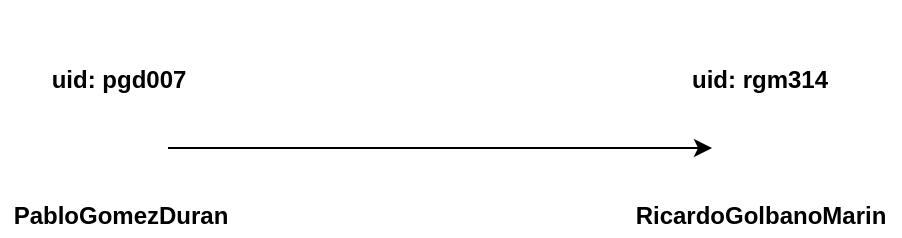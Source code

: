 <mxfile version="12.9.7" type="device"><diagram id="yuQPI98vXx0ofhXXwVnL" name="Page-1"><mxGraphModel dx="1221" dy="696" grid="1" gridSize="10" guides="1" tooltips="1" connect="1" arrows="1" fold="1" page="1" pageScale="1" pageWidth="827" pageHeight="1169" math="0" shadow="0"><root><mxCell id="0"/><mxCell id="1" parent="0"/><mxCell id="Rk8jkysvFzLnJgMZytIT-4" value="" style="shape=image;html=1;verticalAlign=top;verticalLabelPosition=bottom;labelBackgroundColor=#ffffff;imageAspect=0;aspect=fixed;image=https://cdn2.iconfinder.com/data/icons/pittogrammi/142/04-128.png" parent="1" vertex="1"><mxGeometry x="224" y="60" width="48" height="48" as="geometry"/></mxCell><mxCell id="Rk8jkysvFzLnJgMZytIT-5" value="" style="shape=image;html=1;verticalAlign=top;verticalLabelPosition=bottom;labelBackgroundColor=#ffffff;imageAspect=0;aspect=fixed;image=https://cdn2.iconfinder.com/data/icons/pittogrammi/142/04-128.png" parent="1" vertex="1"><mxGeometry x="544" y="60" width="48" height="48" as="geometry"/></mxCell><mxCell id="Rk8jkysvFzLnJgMZytIT-6" value="PabloGomezDuran" style="text;html=1;align=center;verticalAlign=middle;resizable=0;points=[];autosize=1;fontStyle=1" parent="1" vertex="1"><mxGeometry x="188" y="108" width="120" height="20" as="geometry"/></mxCell><mxCell id="Rk8jkysvFzLnJgMZytIT-7" value="RicardoGolbanoMarin" style="text;html=1;align=center;verticalAlign=middle;resizable=0;points=[];autosize=1;fontStyle=1" parent="1" vertex="1"><mxGeometry x="498" y="108" width="140" height="20" as="geometry"/></mxCell><mxCell id="Rk8jkysvFzLnJgMZytIT-8" value="" style="shape=image;verticalLabelPosition=bottom;labelBackgroundColor=#ffffff;verticalAlign=top;aspect=fixed;imageAspect=0;image=https://media.discordapp.net/attachments/695740260474421300/696089769620275250/add-friend.png?width=300&amp;height=300;" parent="1" vertex="1"><mxGeometry x="381" y="10" width="50" height="50" as="geometry"/></mxCell><mxCell id="Rk8jkysvFzLnJgMZytIT-9" value="" style="endArrow=classic;html=1;exitX=1;exitY=0.5;exitDx=0;exitDy=0;entryX=0;entryY=0.5;entryDx=0;entryDy=0;" parent="1" source="Rk8jkysvFzLnJgMZytIT-4" target="Rk8jkysvFzLnJgMZytIT-5" edge="1"><mxGeometry width="50" height="50" relative="1" as="geometry"><mxPoint x="444" y="180" as="sourcePoint"/><mxPoint x="494" y="130" as="targetPoint"/></mxGeometry></mxCell><mxCell id="Rk8jkysvFzLnJgMZytIT-10" value="" style="shape=image;html=1;verticalAlign=top;verticalLabelPosition=bottom;labelBackgroundColor=#ffffff;imageAspect=0;aspect=fixed;image=https://cdn4.iconfinder.com/data/icons/integral/128/cross-128.png" parent="1" vertex="1"><mxGeometry x="393.5" y="70" width="25" height="25" as="geometry"/></mxCell><mxCell id="Rk8jkysvFzLnJgMZytIT-21" value="uid: rgm314" style="text;html=1;strokeColor=none;fillColor=none;align=center;verticalAlign=middle;whiteSpace=wrap;rounded=0;fontSize=12;fontStyle=1" parent="1" vertex="1"><mxGeometry x="533.25" y="40" width="69.5" height="20" as="geometry"/></mxCell><mxCell id="Rk8jkysvFzLnJgMZytIT-23" value="uid: pgd007" style="text;html=1;strokeColor=none;fillColor=none;align=center;verticalAlign=middle;whiteSpace=wrap;rounded=0;fontSize=12;fontStyle=1" parent="1" vertex="1"><mxGeometry x="210" y="40" width="75" height="20" as="geometry"/></mxCell></root></mxGraphModel></diagram></mxfile>